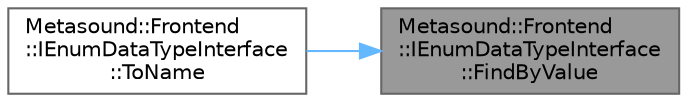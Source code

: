digraph "Metasound::Frontend::IEnumDataTypeInterface::FindByValue"
{
 // INTERACTIVE_SVG=YES
 // LATEX_PDF_SIZE
  bgcolor="transparent";
  edge [fontname=Helvetica,fontsize=10,labelfontname=Helvetica,labelfontsize=10];
  node [fontname=Helvetica,fontsize=10,shape=box,height=0.2,width=0.4];
  rankdir="RL";
  Node1 [id="Node000001",label="Metasound::Frontend\l::IEnumDataTypeInterface\l::FindByValue",height=0.2,width=0.4,color="gray40", fillcolor="grey60", style="filled", fontcolor="black",tooltip=" "];
  Node1 -> Node2 [id="edge1_Node000001_Node000002",dir="back",color="steelblue1",style="solid",tooltip=" "];
  Node2 [id="Node000002",label="Metasound::Frontend\l::IEnumDataTypeInterface\l::ToName",height=0.2,width=0.4,color="grey40", fillcolor="white", style="filled",URL="$d9/def/structMetasound_1_1Frontend_1_1IEnumDataTypeInterface.html#a87efb4b165521e83466a0d26ffbbd001",tooltip=" "];
}
